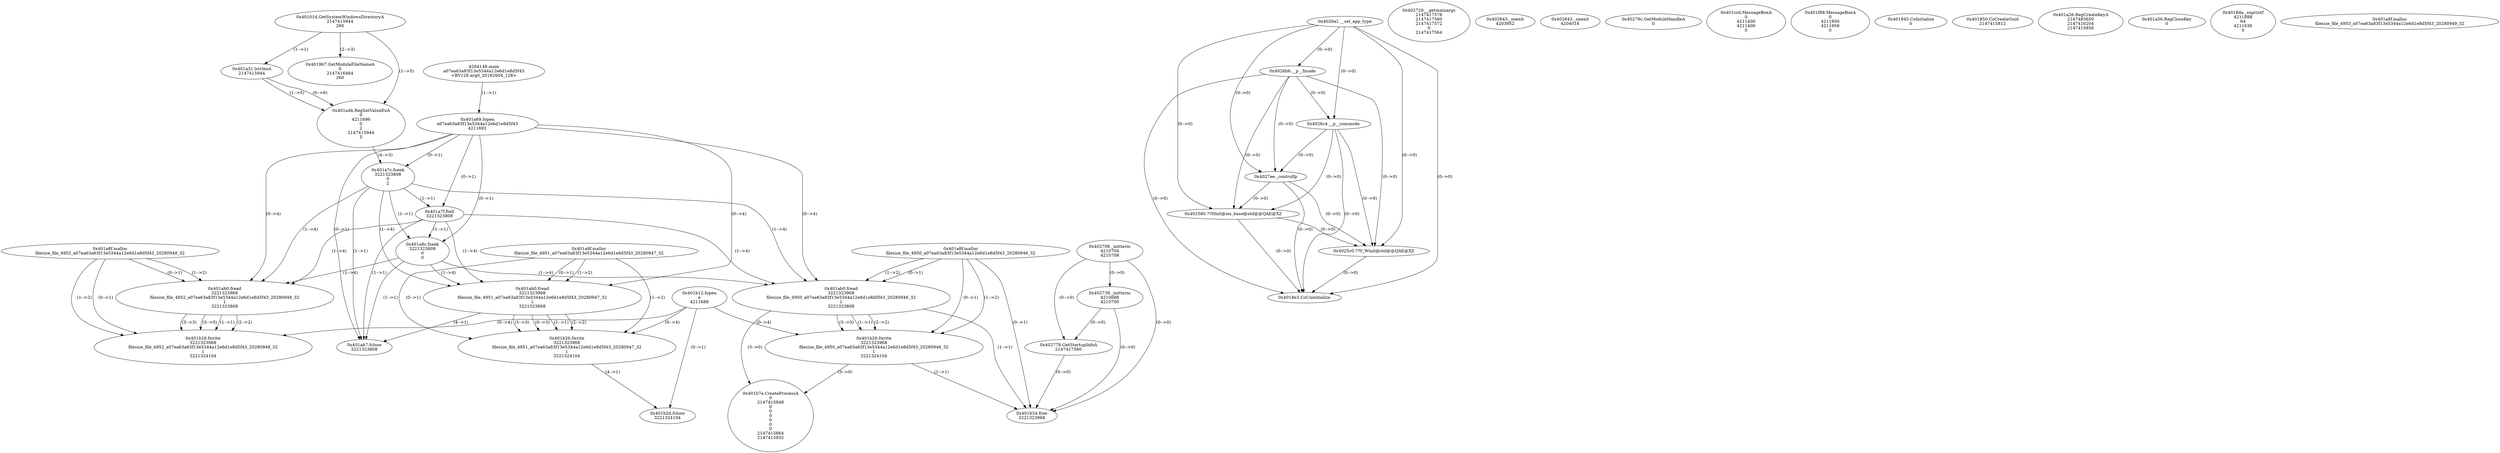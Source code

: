 // Global SCDG with merge call
digraph {
	0 [label="4204148.main
a07ea63a83f13e5344a12e6d1e8d5f43
<BV128 arg0_20182604_128>"]
	1 [label="0x4026a1.__set_app_type
"]
	2 [label="0x4026b6.__p__fmode
"]
	1 -> 2 [label="(0-->0)"]
	3 [label="0x4026c4.__p__commode
"]
	1 -> 3 [label="(0-->0)"]
	2 -> 3 [label="(0-->0)"]
	4 [label="0x4027ee._controlfp
"]
	1 -> 4 [label="(0-->0)"]
	2 -> 4 [label="(0-->0)"]
	3 -> 4 [label="(0-->0)"]
	5 [label="0x402706._initterm
4210704
4210708"]
	6 [label="0x402729.__getmainargs
2147417576
2147417560
2147417572
0
2147417564"]
	7 [label="0x402739._initterm
4210688
4210700"]
	5 -> 7 [label="(0-->0)"]
	8 [label="0x402580.??0Init@ios_base@std@@QAE@XZ
"]
	1 -> 8 [label="(0-->0)"]
	2 -> 8 [label="(0-->0)"]
	3 -> 8 [label="(0-->0)"]
	4 -> 8 [label="(0-->0)"]
	9 [label="0x402643._onexit
4203952"]
	10 [label="0x4025c0.??0_Winit@std@@QAE@XZ
"]
	1 -> 10 [label="(0-->0)"]
	2 -> 10 [label="(0-->0)"]
	3 -> 10 [label="(0-->0)"]
	4 -> 10 [label="(0-->0)"]
	8 -> 10 [label="(0-->0)"]
	11 [label="0x402643._onexit
4204016"]
	12 [label="0x402778.GetStartupInfoA
2147417580"]
	5 -> 12 [label="(0-->0)"]
	7 -> 12 [label="(0-->0)"]
	13 [label="0x40279c.GetModuleHandleA
0"]
	14 [label="0x401ccd.MessageBoxA
0
4211400
4211400
0"]
	15 [label="0x401f88.MessageBoxA
0
4211956
4211956
0"]
	16 [label="0x401845.CoInitialize
0"]
	17 [label="0x401850.CoCreateGuid
2147415812"]
	18 [label="0x4018e3.CoUninitialize
"]
	1 -> 18 [label="(0-->0)"]
	2 -> 18 [label="(0-->0)"]
	3 -> 18 [label="(0-->0)"]
	4 -> 18 [label="(0-->0)"]
	8 -> 18 [label="(0-->0)"]
	10 -> 18 [label="(0-->0)"]
	19 [label="0x40101d.GetSystemWindowsDirectoryA
2147415944
260"]
	20 [label="0x4019b7.GetModuleFileNameA
0
2147416464
260"]
	19 -> 20 [label="(2-->3)"]
	21 [label="0x401a26.RegCreateKeyA
2147483650
2147416204
2147415856"]
	22 [label="0x401a31.lstrlenA
2147415944"]
	19 -> 22 [label="(1-->1)"]
	23 [label="0x401a4b.RegSetValueExA
0
4211696
0
2
2147415944
5"]
	19 -> 23 [label="(1-->5)"]
	22 -> 23 [label="(1-->5)"]
	22 -> 23 [label="(0-->6)"]
	24 [label="0x401a56.RegCloseKey
0"]
	25 [label="0x401a69.fopen
a07ea63a83f13e5344a12e6d1e8d5f43
4211692"]
	0 -> 25 [label="(1-->1)"]
	26 [label="0x401a7c.fseek
3221323808
0
2"]
	25 -> 26 [label="(0-->1)"]
	23 -> 26 [label="(4-->3)"]
	27 [label="0x401a7f.ftell
3221323808"]
	25 -> 27 [label="(0-->1)"]
	26 -> 27 [label="(1-->1)"]
	28 [label="0x401a8c.fseek
3221323808
0
0"]
	25 -> 28 [label="(0-->1)"]
	26 -> 28 [label="(1-->1)"]
	27 -> 28 [label="(1-->1)"]
	29 [label="0x401a8f.malloc
filesize_file_4951_a07ea63a83f13e5344a12e6d1e8d5f43_20280947_32"]
	30 [label="0x401ab0.fread
3221323968
filesize_file_4951_a07ea63a83f13e5344a12e6d1e8d5f43_20280947_32
1
3221323808"]
	29 -> 30 [label="(0-->1)"]
	29 -> 30 [label="(1-->2)"]
	25 -> 30 [label="(0-->4)"]
	26 -> 30 [label="(1-->4)"]
	27 -> 30 [label="(1-->4)"]
	28 -> 30 [label="(1-->4)"]
	31 [label="0x401ab7.fclose
3221323808"]
	25 -> 31 [label="(0-->1)"]
	26 -> 31 [label="(1-->1)"]
	27 -> 31 [label="(1-->1)"]
	28 -> 31 [label="(1-->1)"]
	30 -> 31 [label="(4-->1)"]
	32 [label="0x401b12.fopen
e
4211688"]
	33 [label="0x401b26.fwrite
3221323968
filesize_file_4951_a07ea63a83f13e5344a12e6d1e8d5f43_20280947_32
1
3221324104"]
	29 -> 33 [label="(0-->1)"]
	30 -> 33 [label="(1-->1)"]
	29 -> 33 [label="(1-->2)"]
	30 -> 33 [label="(2-->2)"]
	30 -> 33 [label="(3-->3)"]
	30 -> 33 [label="(0-->3)"]
	32 -> 33 [label="(0-->4)"]
	34 [label="0x401b2d.fclose
3221324104"]
	32 -> 34 [label="(0-->1)"]
	33 -> 34 [label="(4-->1)"]
	35 [label="0x401a8f.malloc
filesize_file_4950_a07ea63a83f13e5344a12e6d1e8d5f43_20280946_32"]
	36 [label="0x4018da._snprintf
4211888
64
4211636
0"]
	37 [label="0x401a8f.malloc
filesize_file_4952_a07ea63a83f13e5344a12e6d1e8d5f43_20280948_32"]
	38 [label="0x401a8f.malloc
filesize_file_4953_a07ea63a83f13e5344a12e6d1e8d5f43_20280949_32"]
	39 [label="0x401ab0.fread
3221323968
filesize_file_4952_a07ea63a83f13e5344a12e6d1e8d5f43_20280948_32
1
3221323808"]
	37 -> 39 [label="(0-->1)"]
	37 -> 39 [label="(1-->2)"]
	25 -> 39 [label="(0-->4)"]
	26 -> 39 [label="(1-->4)"]
	27 -> 39 [label="(1-->4)"]
	28 -> 39 [label="(1-->4)"]
	40 [label="0x401ab0.fread
3221323968
filesize_file_4950_a07ea63a83f13e5344a12e6d1e8d5f43_20280946_32
1
3221323808"]
	35 -> 40 [label="(0-->1)"]
	35 -> 40 [label="(1-->2)"]
	25 -> 40 [label="(0-->4)"]
	26 -> 40 [label="(1-->4)"]
	27 -> 40 [label="(1-->4)"]
	28 -> 40 [label="(1-->4)"]
	41 [label="0x401b26.fwrite
3221323968
filesize_file_4950_a07ea63a83f13e5344a12e6d1e8d5f43_20280946_32
1
3221324104"]
	35 -> 41 [label="(0-->1)"]
	40 -> 41 [label="(1-->1)"]
	35 -> 41 [label="(1-->2)"]
	40 -> 41 [label="(2-->2)"]
	40 -> 41 [label="(3-->3)"]
	32 -> 41 [label="(0-->4)"]
	42 [label="0x401b34.free
3221323968"]
	35 -> 42 [label="(0-->1)"]
	40 -> 42 [label="(1-->1)"]
	41 -> 42 [label="(1-->1)"]
	5 -> 42 [label="(0-->0)"]
	7 -> 42 [label="(0-->0)"]
	12 -> 42 [label="(0-->0)"]
	43 [label="0x401b7e.CreateProcessA
0
2147415948
0
0
0
0
0
0
2147415864
2147415932"]
	40 -> 43 [label="(3-->0)"]
	41 -> 43 [label="(3-->0)"]
	44 [label="0x401b26.fwrite
3221323968
filesize_file_4952_a07ea63a83f13e5344a12e6d1e8d5f43_20280948_32
1
3221324104"]
	37 -> 44 [label="(0-->1)"]
	39 -> 44 [label="(1-->1)"]
	37 -> 44 [label="(1-->2)"]
	39 -> 44 [label="(2-->2)"]
	39 -> 44 [label="(3-->3)"]
	32 -> 44 [label="(0-->4)"]
	39 -> 44 [label="(3-->0)"]
}
